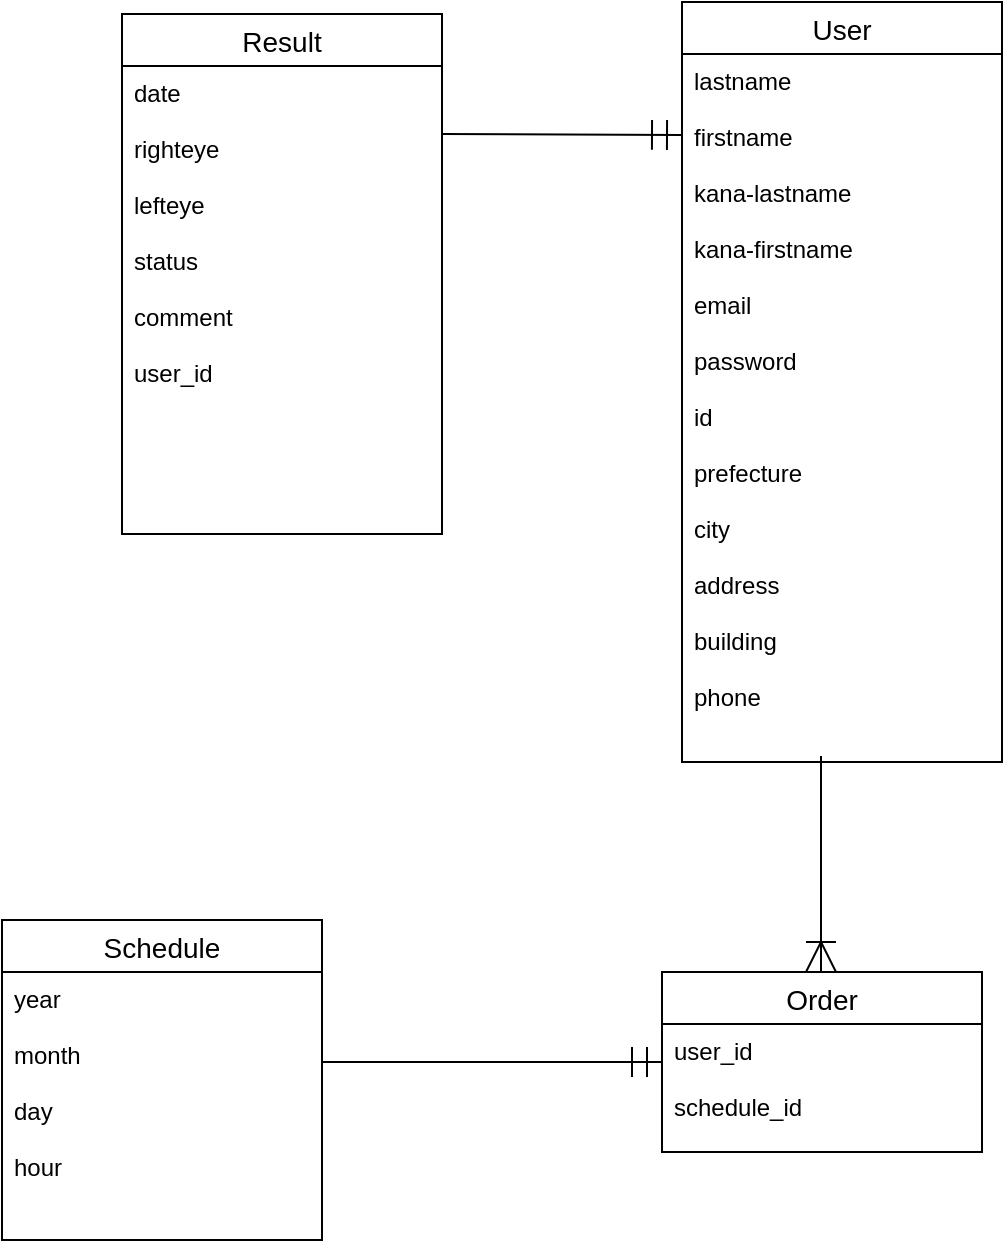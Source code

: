 <mxfile>
    <diagram id="aSPdfOoS1XzGmESp8g0o" name="ページ1">
        <mxGraphModel dx="343" dy="179" grid="1" gridSize="10" guides="1" tooltips="1" connect="1" arrows="1" fold="1" page="1" pageScale="1" pageWidth="827" pageHeight="1169" math="0" shadow="0">
            <root>
                <mxCell id="0"/>
                <mxCell id="1" parent="0"/>
                <mxCell id="6" value="" style="fontSize=12;html=1;endArrow=ERoneToMany;exitX=0.5;exitY=1;exitDx=0;exitDy=0;jumpSize=11;strokeWidth=1;endSize=13;startSize=13;" parent="1" edge="1">
                    <mxGeometry width="100" height="100" relative="1" as="geometry">
                        <mxPoint x="519.5" y="421" as="sourcePoint"/>
                        <mxPoint x="519.5" y="529" as="targetPoint"/>
                    </mxGeometry>
                </mxCell>
                <mxCell id="9" value="" style="fontSize=12;html=1;endArrow=ERmandOne;startSize=13;endSize=13;strokeWidth=1;exitX=1;exitY=0.5;exitDx=0;exitDy=0;" parent="1" target="15" edge="1">
                    <mxGeometry width="100" height="100" relative="1" as="geometry">
                        <mxPoint x="270" y="574" as="sourcePoint"/>
                        <mxPoint x="330.5" y="650" as="targetPoint"/>
                    </mxGeometry>
                </mxCell>
                <mxCell id="10" value="" style="fontSize=12;html=1;endArrow=ERmandOne;startSize=13;endSize=13;strokeWidth=1;entryX=0;entryY=0.5;entryDx=0;entryDy=0;" parent="1" edge="1">
                    <mxGeometry width="100" height="100" relative="1" as="geometry">
                        <mxPoint x="330" y="110" as="sourcePoint"/>
                        <mxPoint x="450" y="110.5" as="targetPoint"/>
                    </mxGeometry>
                </mxCell>
                <mxCell id="11" value="User" style="swimlane;fontStyle=0;childLayout=stackLayout;horizontal=1;startSize=26;horizontalStack=0;resizeParent=1;resizeParentMax=0;resizeLast=0;collapsible=1;marginBottom=0;align=center;fontSize=14;" parent="1" vertex="1">
                    <mxGeometry x="450" y="44" width="160" height="380" as="geometry"/>
                </mxCell>
                <mxCell id="12" value="lastname&#10;&#10;firstname&#10;&#10;kana-lastname&#10;&#10;kana-firstname&#10;&#10;email&#10;&#10;password&#10;&#10;id&#10;&#10;prefecture&#10;&#10;city&#10;&#10;address&#10;&#10;building&#10;&#10;phone&#10;" style="text;strokeColor=none;fillColor=none;spacingLeft=4;spacingRight=4;overflow=hidden;rotatable=0;points=[[0,0.5],[1,0.5]];portConstraint=eastwest;fontSize=12;" parent="11" vertex="1">
                    <mxGeometry y="26" width="160" height="354" as="geometry"/>
                </mxCell>
                <mxCell id="15" value="Order" style="swimlane;fontStyle=0;childLayout=stackLayout;horizontal=1;startSize=26;horizontalStack=0;resizeParent=1;resizeParentMax=0;resizeLast=0;collapsible=1;marginBottom=0;align=center;fontSize=14;" parent="1" vertex="1">
                    <mxGeometry x="440" y="529" width="160" height="90" as="geometry"/>
                </mxCell>
                <mxCell id="16" value="user_id&#10;&#10;schedule_id" style="text;strokeColor=none;fillColor=none;spacingLeft=4;spacingRight=4;overflow=hidden;rotatable=0;points=[[0,0.5],[1,0.5]];portConstraint=eastwest;fontSize=12;" parent="15" vertex="1">
                    <mxGeometry y="26" width="160" height="64" as="geometry"/>
                </mxCell>
                <mxCell id="19" value="Schedule" style="swimlane;fontStyle=0;childLayout=stackLayout;horizontal=1;startSize=26;horizontalStack=0;resizeParent=1;resizeParentMax=0;resizeLast=0;collapsible=1;marginBottom=0;align=center;fontSize=14;" parent="1" vertex="1">
                    <mxGeometry x="110" y="503" width="160" height="160" as="geometry"/>
                </mxCell>
                <mxCell id="20" value="year&#10;&#10;month&#10;&#10;day&#10;&#10;hour" style="text;strokeColor=none;fillColor=none;spacingLeft=4;spacingRight=4;overflow=hidden;rotatable=0;points=[[0,0.5],[1,0.5]];portConstraint=eastwest;fontSize=12;" parent="19" vertex="1">
                    <mxGeometry y="26" width="160" height="134" as="geometry"/>
                </mxCell>
                <mxCell id="23" value="Result" style="swimlane;fontStyle=0;childLayout=stackLayout;horizontal=1;startSize=26;horizontalStack=0;resizeParent=1;resizeParentMax=0;resizeLast=0;collapsible=1;marginBottom=0;align=center;fontSize=14;" parent="1" vertex="1">
                    <mxGeometry x="170" y="50" width="160" height="260" as="geometry"/>
                </mxCell>
                <mxCell id="24" value="date&#10;&#10;righteye&#10;&#10;lefteye&#10;&#10;status&#10;&#10;comment&#10;&#10;user_id" style="text;strokeColor=none;fillColor=none;spacingLeft=4;spacingRight=4;overflow=hidden;rotatable=0;points=[[0,0.5],[1,0.5]];portConstraint=eastwest;fontSize=12;" parent="23" vertex="1">
                    <mxGeometry y="26" width="160" height="234" as="geometry"/>
                </mxCell>
            </root>
        </mxGraphModel>
    </diagram>
</mxfile>